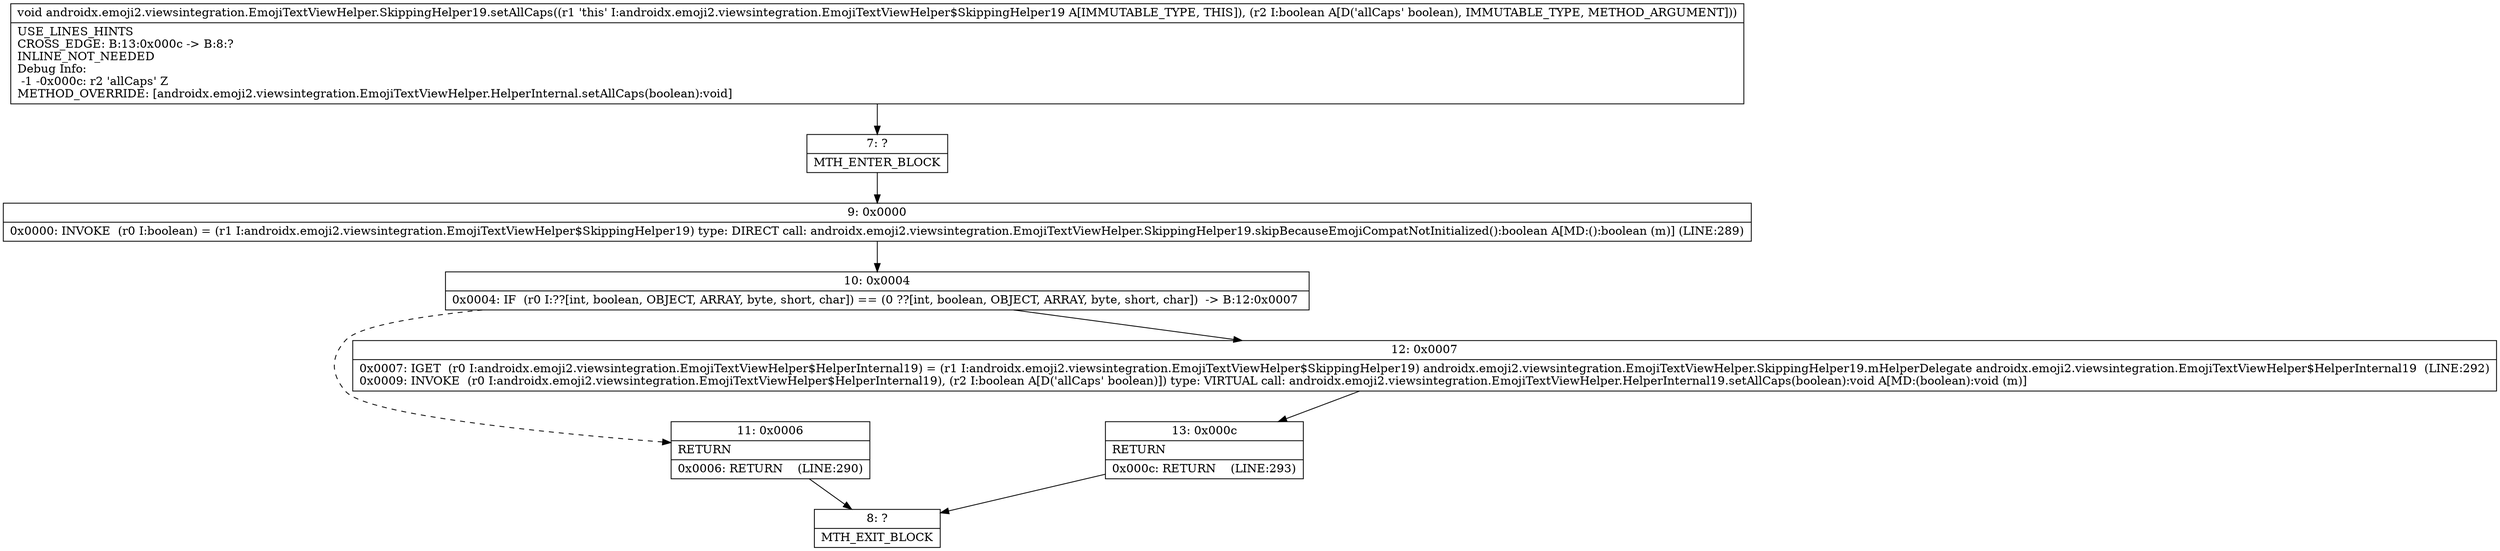 digraph "CFG forandroidx.emoji2.viewsintegration.EmojiTextViewHelper.SkippingHelper19.setAllCaps(Z)V" {
Node_7 [shape=record,label="{7\:\ ?|MTH_ENTER_BLOCK\l}"];
Node_9 [shape=record,label="{9\:\ 0x0000|0x0000: INVOKE  (r0 I:boolean) = (r1 I:androidx.emoji2.viewsintegration.EmojiTextViewHelper$SkippingHelper19) type: DIRECT call: androidx.emoji2.viewsintegration.EmojiTextViewHelper.SkippingHelper19.skipBecauseEmojiCompatNotInitialized():boolean A[MD:():boolean (m)] (LINE:289)\l}"];
Node_10 [shape=record,label="{10\:\ 0x0004|0x0004: IF  (r0 I:??[int, boolean, OBJECT, ARRAY, byte, short, char]) == (0 ??[int, boolean, OBJECT, ARRAY, byte, short, char])  \-\> B:12:0x0007 \l}"];
Node_11 [shape=record,label="{11\:\ 0x0006|RETURN\l|0x0006: RETURN    (LINE:290)\l}"];
Node_8 [shape=record,label="{8\:\ ?|MTH_EXIT_BLOCK\l}"];
Node_12 [shape=record,label="{12\:\ 0x0007|0x0007: IGET  (r0 I:androidx.emoji2.viewsintegration.EmojiTextViewHelper$HelperInternal19) = (r1 I:androidx.emoji2.viewsintegration.EmojiTextViewHelper$SkippingHelper19) androidx.emoji2.viewsintegration.EmojiTextViewHelper.SkippingHelper19.mHelperDelegate androidx.emoji2.viewsintegration.EmojiTextViewHelper$HelperInternal19  (LINE:292)\l0x0009: INVOKE  (r0 I:androidx.emoji2.viewsintegration.EmojiTextViewHelper$HelperInternal19), (r2 I:boolean A[D('allCaps' boolean)]) type: VIRTUAL call: androidx.emoji2.viewsintegration.EmojiTextViewHelper.HelperInternal19.setAllCaps(boolean):void A[MD:(boolean):void (m)]\l}"];
Node_13 [shape=record,label="{13\:\ 0x000c|RETURN\l|0x000c: RETURN    (LINE:293)\l}"];
MethodNode[shape=record,label="{void androidx.emoji2.viewsintegration.EmojiTextViewHelper.SkippingHelper19.setAllCaps((r1 'this' I:androidx.emoji2.viewsintegration.EmojiTextViewHelper$SkippingHelper19 A[IMMUTABLE_TYPE, THIS]), (r2 I:boolean A[D('allCaps' boolean), IMMUTABLE_TYPE, METHOD_ARGUMENT]))  | USE_LINES_HINTS\lCROSS_EDGE: B:13:0x000c \-\> B:8:?\lINLINE_NOT_NEEDED\lDebug Info:\l  \-1 \-0x000c: r2 'allCaps' Z\lMETHOD_OVERRIDE: [androidx.emoji2.viewsintegration.EmojiTextViewHelper.HelperInternal.setAllCaps(boolean):void]\l}"];
MethodNode -> Node_7;Node_7 -> Node_9;
Node_9 -> Node_10;
Node_10 -> Node_11[style=dashed];
Node_10 -> Node_12;
Node_11 -> Node_8;
Node_12 -> Node_13;
Node_13 -> Node_8;
}

